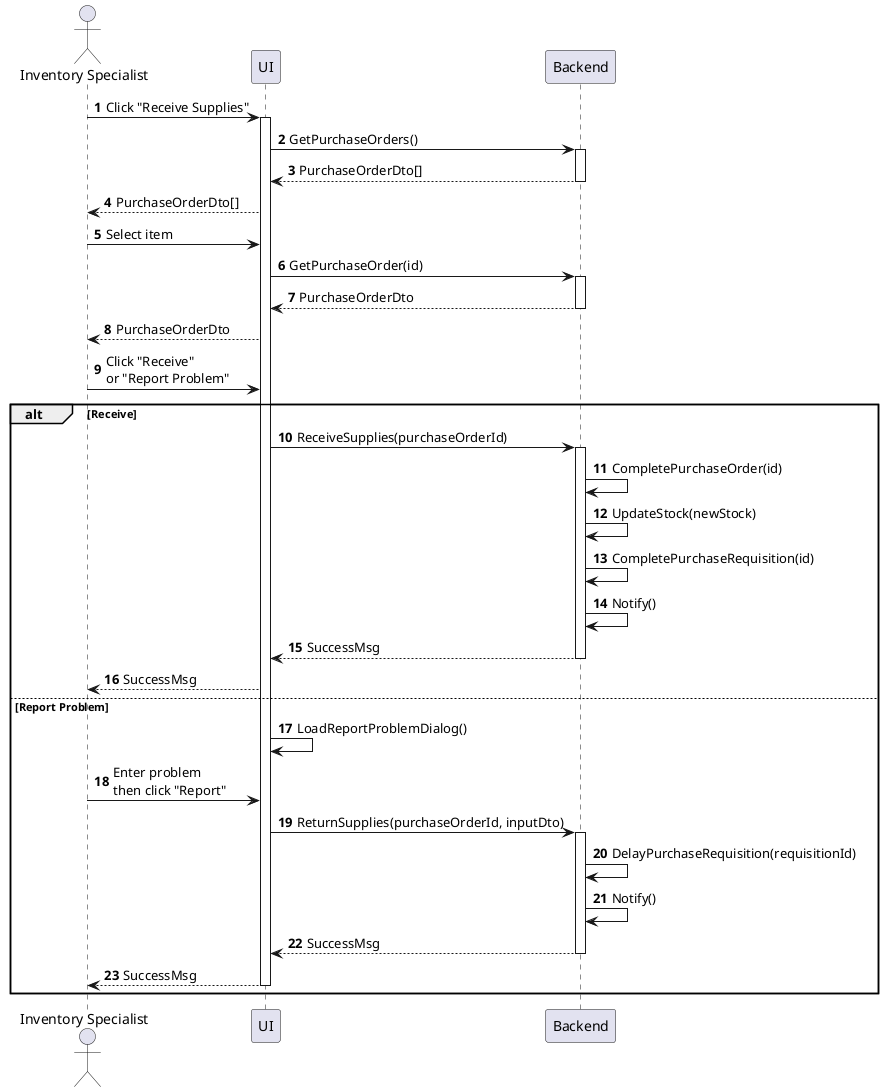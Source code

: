 @startuml inventory-supply-receive
autonumber

actor "Inventory Specialist" as a
participant UI as f
participant Backend as b

a -> f : Click "Receive Supplies"
activate f
f -> b : GetPurchaseOrders()
activate b
return PurchaseOrderDto[]
f --> a : PurchaseOrderDto[]
a -> f : Select item
f -> b : GetPurchaseOrder(id)
activate b
return PurchaseOrderDto
f --> a : PurchaseOrderDto
a -> f : Click "Receive"\nor "Report Problem"

alt Receive
    f -> b : ReceiveSupplies(purchaseOrderId)
    activate b
    b -> b : CompletePurchaseOrder(id)
    b -> b : UpdateStock(newStock)
    b -> b : CompletePurchaseRequisition(id)
    b -> b : Notify()
    return SuccessMsg
    f --> a : SuccessMsg
else Report Problem
    f -> f : LoadReportProblemDialog()
    a -> f : Enter problem\nthen click "Report"
    f -> b : ReturnSupplies(purchaseOrderId, inputDto)
    activate b
    b -> b : DelayPurchaseRequisition(requisitionId)
    b -> b : Notify()
    return SuccessMsg
    f --> a : SuccessMsg
    deactivate f
end
@enduml